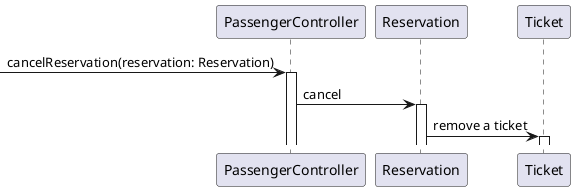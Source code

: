 @startuml

-> PassengerController: cancelReservation(reservation: Reservation)
activate PassengerController

PassengerController -> Reservation: cancel
activate Reservation
Reservation -> Ticket: remove a ticket
activate Ticket

@enduml
